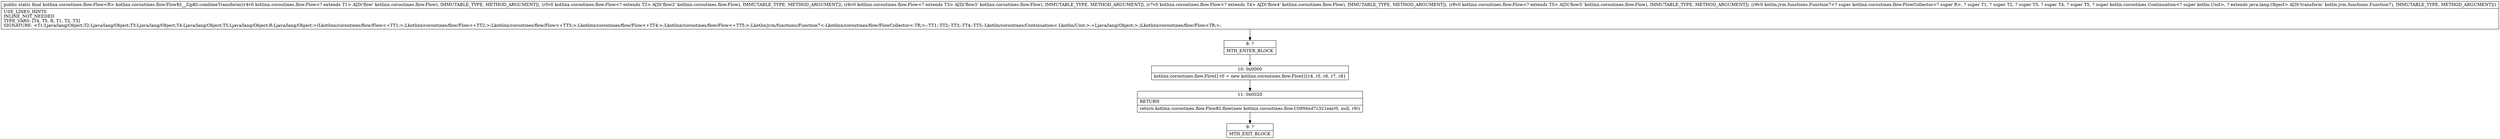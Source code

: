 digraph "CFG forkotlinx.coroutines.flow.FlowKt__ZipKt.combineTransform(Lkotlinx\/coroutines\/flow\/Flow;Lkotlinx\/coroutines\/flow\/Flow;Lkotlinx\/coroutines\/flow\/Flow;Lkotlinx\/coroutines\/flow\/Flow;Lkotlinx\/coroutines\/flow\/Flow;Lkotlin\/jvm\/functions\/Function7;)Lkotlinx\/coroutines\/flow\/Flow;" {
Node_8 [shape=record,label="{8\:\ ?|MTH_ENTER_BLOCK\l}"];
Node_10 [shape=record,label="{10\:\ 0x0000|kotlinx.coroutines.flow.Flow[] r0 = new kotlinx.coroutines.flow.Flow[]\{r4, r5, r6, r7, r8\}\l}"];
Node_11 [shape=record,label="{11\:\ 0x0020|RETURN\l|return kotlinx.coroutines.flow.FlowKt.flow(new kotlinx.coroutines.flow.C0956xd7c321ea(r0, null, r9))\l}"];
Node_9 [shape=record,label="{9\:\ ?|MTH_EXIT_BLOCK\l}"];
MethodNode[shape=record,label="{public static final kotlinx.coroutines.flow.Flow\<R\> kotlinx.coroutines.flow.FlowKt__ZipKt.combineTransform((r4v0 kotlinx.coroutines.flow.Flow\<? extends T1\> A[D('flow' kotlinx.coroutines.flow.Flow), IMMUTABLE_TYPE, METHOD_ARGUMENT]), (r5v0 kotlinx.coroutines.flow.Flow\<? extends T2\> A[D('flow2' kotlinx.coroutines.flow.Flow), IMMUTABLE_TYPE, METHOD_ARGUMENT]), (r6v0 kotlinx.coroutines.flow.Flow\<? extends T3\> A[D('flow3' kotlinx.coroutines.flow.Flow), IMMUTABLE_TYPE, METHOD_ARGUMENT]), (r7v0 kotlinx.coroutines.flow.Flow\<? extends T4\> A[D('flow4' kotlinx.coroutines.flow.Flow), IMMUTABLE_TYPE, METHOD_ARGUMENT]), (r8v0 kotlinx.coroutines.flow.Flow\<? extends T5\> A[D('flow5' kotlinx.coroutines.flow.Flow), IMMUTABLE_TYPE, METHOD_ARGUMENT]), (r9v0 kotlin.jvm.functions.Function7\<? super kotlinx.coroutines.flow.FlowCollector\<? super R\>, ? super T1, ? super T2, ? super T3, ? super T4, ? super T5, ? super kotlin.coroutines.Continuation\<? super kotlin.Unit\>, ? extends java.lang.Object\> A[D('transform' kotlin.jvm.functions.Function7), IMMUTABLE_TYPE, METHOD_ARGUMENT]))  | USE_LINES_HINTS\lINLINE_NOT_NEEDED\lTYPE_VARS: [T4, T5, R, T1, T2, T3]\lSIGNATURE: \<T1:Ljava\/lang\/Object;T2:Ljava\/lang\/Object;T3:Ljava\/lang\/Object;T4:Ljava\/lang\/Object;T5:Ljava\/lang\/Object;R:Ljava\/lang\/Object;\>(Lkotlinx\/coroutines\/flow\/Flow\<+TT1;\>;Lkotlinx\/coroutines\/flow\/Flow\<+TT2;\>;Lkotlinx\/coroutines\/flow\/Flow\<+TT3;\>;Lkotlinx\/coroutines\/flow\/Flow\<+TT4;\>;Lkotlinx\/coroutines\/flow\/Flow\<+TT5;\>;Lkotlin\/jvm\/functions\/Function7\<\-Lkotlinx\/coroutines\/flow\/FlowCollector\<\-TR;\>;\-TT1;\-TT2;\-TT3;\-TT4;\-TT5;\-Lkotlin\/coroutines\/Continuation\<\-Lkotlin\/Unit;\>;+Ljava\/lang\/Object;\>;)Lkotlinx\/coroutines\/flow\/Flow\<TR;\>;\l}"];
MethodNode -> Node_8;Node_8 -> Node_10;
Node_10 -> Node_11;
Node_11 -> Node_9;
}

